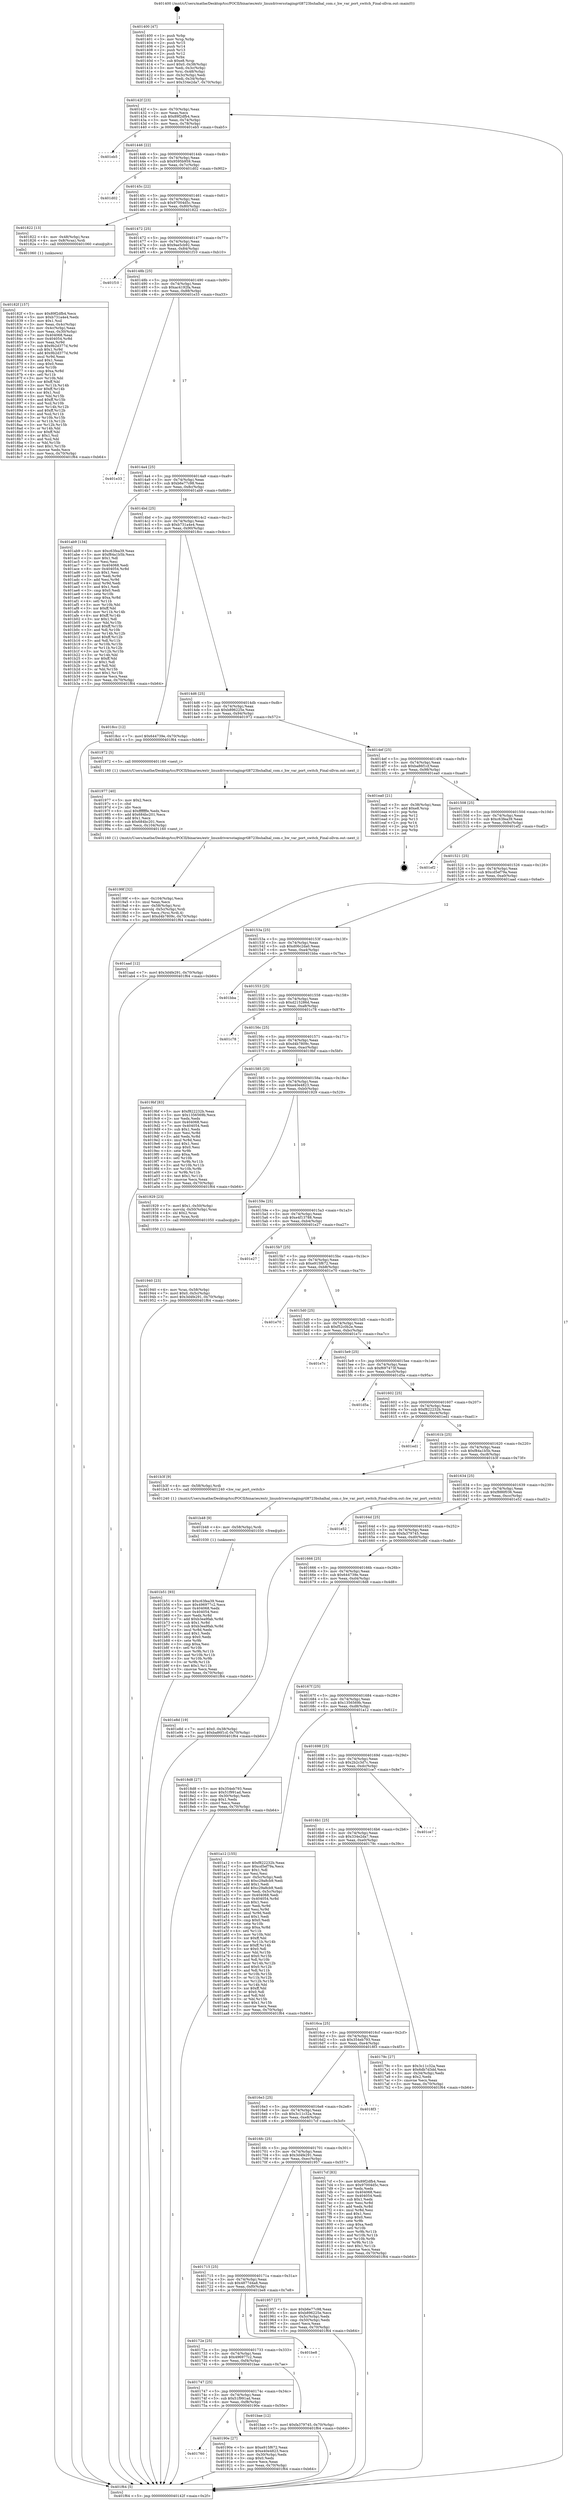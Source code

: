 digraph "0x401400" {
  label = "0x401400 (/mnt/c/Users/mathe/Desktop/tcc/POCII/binaries/extr_linuxdriversstagingrtl8723bshalhal_com.c_hw_var_port_switch_Final-ollvm.out::main(0))"
  labelloc = "t"
  node[shape=record]

  Entry [label="",width=0.3,height=0.3,shape=circle,fillcolor=black,style=filled]
  "0x40142f" [label="{
     0x40142f [23]\l
     | [instrs]\l
     &nbsp;&nbsp;0x40142f \<+3\>: mov -0x70(%rbp),%eax\l
     &nbsp;&nbsp;0x401432 \<+2\>: mov %eax,%ecx\l
     &nbsp;&nbsp;0x401434 \<+6\>: sub $0x89f2dfb4,%ecx\l
     &nbsp;&nbsp;0x40143a \<+3\>: mov %eax,-0x74(%rbp)\l
     &nbsp;&nbsp;0x40143d \<+3\>: mov %ecx,-0x78(%rbp)\l
     &nbsp;&nbsp;0x401440 \<+6\>: je 0000000000401eb5 \<main+0xab5\>\l
  }"]
  "0x401eb5" [label="{
     0x401eb5\l
  }", style=dashed]
  "0x401446" [label="{
     0x401446 [22]\l
     | [instrs]\l
     &nbsp;&nbsp;0x401446 \<+5\>: jmp 000000000040144b \<main+0x4b\>\l
     &nbsp;&nbsp;0x40144b \<+3\>: mov -0x74(%rbp),%eax\l
     &nbsp;&nbsp;0x40144e \<+5\>: sub $0x9595b959,%eax\l
     &nbsp;&nbsp;0x401453 \<+3\>: mov %eax,-0x7c(%rbp)\l
     &nbsp;&nbsp;0x401456 \<+6\>: je 0000000000401d02 \<main+0x902\>\l
  }"]
  Exit [label="",width=0.3,height=0.3,shape=circle,fillcolor=black,style=filled,peripheries=2]
  "0x401d02" [label="{
     0x401d02\l
  }", style=dashed]
  "0x40145c" [label="{
     0x40145c [22]\l
     | [instrs]\l
     &nbsp;&nbsp;0x40145c \<+5\>: jmp 0000000000401461 \<main+0x61\>\l
     &nbsp;&nbsp;0x401461 \<+3\>: mov -0x74(%rbp),%eax\l
     &nbsp;&nbsp;0x401464 \<+5\>: sub $0x97004d5c,%eax\l
     &nbsp;&nbsp;0x401469 \<+3\>: mov %eax,-0x80(%rbp)\l
     &nbsp;&nbsp;0x40146c \<+6\>: je 0000000000401822 \<main+0x422\>\l
  }"]
  "0x401b51" [label="{
     0x401b51 [93]\l
     | [instrs]\l
     &nbsp;&nbsp;0x401b51 \<+5\>: mov $0xc63fea39,%eax\l
     &nbsp;&nbsp;0x401b56 \<+5\>: mov $0x496977c2,%ecx\l
     &nbsp;&nbsp;0x401b5b \<+7\>: mov 0x404068,%edx\l
     &nbsp;&nbsp;0x401b62 \<+7\>: mov 0x404054,%esi\l
     &nbsp;&nbsp;0x401b69 \<+3\>: mov %edx,%r8d\l
     &nbsp;&nbsp;0x401b6c \<+7\>: add $0xb3ea9fab,%r8d\l
     &nbsp;&nbsp;0x401b73 \<+4\>: sub $0x1,%r8d\l
     &nbsp;&nbsp;0x401b77 \<+7\>: sub $0xb3ea9fab,%r8d\l
     &nbsp;&nbsp;0x401b7e \<+4\>: imul %r8d,%edx\l
     &nbsp;&nbsp;0x401b82 \<+3\>: and $0x1,%edx\l
     &nbsp;&nbsp;0x401b85 \<+3\>: cmp $0x0,%edx\l
     &nbsp;&nbsp;0x401b88 \<+4\>: sete %r9b\l
     &nbsp;&nbsp;0x401b8c \<+3\>: cmp $0xa,%esi\l
     &nbsp;&nbsp;0x401b8f \<+4\>: setl %r10b\l
     &nbsp;&nbsp;0x401b93 \<+3\>: mov %r9b,%r11b\l
     &nbsp;&nbsp;0x401b96 \<+3\>: and %r10b,%r11b\l
     &nbsp;&nbsp;0x401b99 \<+3\>: xor %r10b,%r9b\l
     &nbsp;&nbsp;0x401b9c \<+3\>: or %r9b,%r11b\l
     &nbsp;&nbsp;0x401b9f \<+4\>: test $0x1,%r11b\l
     &nbsp;&nbsp;0x401ba3 \<+3\>: cmovne %ecx,%eax\l
     &nbsp;&nbsp;0x401ba6 \<+3\>: mov %eax,-0x70(%rbp)\l
     &nbsp;&nbsp;0x401ba9 \<+5\>: jmp 0000000000401f64 \<main+0xb64\>\l
  }"]
  "0x401822" [label="{
     0x401822 [13]\l
     | [instrs]\l
     &nbsp;&nbsp;0x401822 \<+4\>: mov -0x48(%rbp),%rax\l
     &nbsp;&nbsp;0x401826 \<+4\>: mov 0x8(%rax),%rdi\l
     &nbsp;&nbsp;0x40182a \<+5\>: call 0000000000401060 \<atoi@plt\>\l
     | [calls]\l
     &nbsp;&nbsp;0x401060 \{1\} (unknown)\l
  }"]
  "0x401472" [label="{
     0x401472 [25]\l
     | [instrs]\l
     &nbsp;&nbsp;0x401472 \<+5\>: jmp 0000000000401477 \<main+0x77\>\l
     &nbsp;&nbsp;0x401477 \<+3\>: mov -0x74(%rbp),%eax\l
     &nbsp;&nbsp;0x40147a \<+5\>: sub $0x9ae5cb92,%eax\l
     &nbsp;&nbsp;0x40147f \<+6\>: mov %eax,-0x84(%rbp)\l
     &nbsp;&nbsp;0x401485 \<+6\>: je 0000000000401f10 \<main+0xb10\>\l
  }"]
  "0x401b48" [label="{
     0x401b48 [9]\l
     | [instrs]\l
     &nbsp;&nbsp;0x401b48 \<+4\>: mov -0x58(%rbp),%rdi\l
     &nbsp;&nbsp;0x401b4c \<+5\>: call 0000000000401030 \<free@plt\>\l
     | [calls]\l
     &nbsp;&nbsp;0x401030 \{1\} (unknown)\l
  }"]
  "0x401f10" [label="{
     0x401f10\l
  }", style=dashed]
  "0x40148b" [label="{
     0x40148b [25]\l
     | [instrs]\l
     &nbsp;&nbsp;0x40148b \<+5\>: jmp 0000000000401490 \<main+0x90\>\l
     &nbsp;&nbsp;0x401490 \<+3\>: mov -0x74(%rbp),%eax\l
     &nbsp;&nbsp;0x401493 \<+5\>: sub $0xac4192fa,%eax\l
     &nbsp;&nbsp;0x401498 \<+6\>: mov %eax,-0x88(%rbp)\l
     &nbsp;&nbsp;0x40149e \<+6\>: je 0000000000401e33 \<main+0xa33\>\l
  }"]
  "0x40199f" [label="{
     0x40199f [32]\l
     | [instrs]\l
     &nbsp;&nbsp;0x40199f \<+6\>: mov -0x104(%rbp),%ecx\l
     &nbsp;&nbsp;0x4019a5 \<+3\>: imul %eax,%ecx\l
     &nbsp;&nbsp;0x4019a8 \<+4\>: mov -0x58(%rbp),%rsi\l
     &nbsp;&nbsp;0x4019ac \<+4\>: movslq -0x5c(%rbp),%rdi\l
     &nbsp;&nbsp;0x4019b0 \<+3\>: mov %ecx,(%rsi,%rdi,4)\l
     &nbsp;&nbsp;0x4019b3 \<+7\>: movl $0xd4b7809c,-0x70(%rbp)\l
     &nbsp;&nbsp;0x4019ba \<+5\>: jmp 0000000000401f64 \<main+0xb64\>\l
  }"]
  "0x401e33" [label="{
     0x401e33\l
  }", style=dashed]
  "0x4014a4" [label="{
     0x4014a4 [25]\l
     | [instrs]\l
     &nbsp;&nbsp;0x4014a4 \<+5\>: jmp 00000000004014a9 \<main+0xa9\>\l
     &nbsp;&nbsp;0x4014a9 \<+3\>: mov -0x74(%rbp),%eax\l
     &nbsp;&nbsp;0x4014ac \<+5\>: sub $0xb6e77c98,%eax\l
     &nbsp;&nbsp;0x4014b1 \<+6\>: mov %eax,-0x8c(%rbp)\l
     &nbsp;&nbsp;0x4014b7 \<+6\>: je 0000000000401ab9 \<main+0x6b9\>\l
  }"]
  "0x401977" [label="{
     0x401977 [40]\l
     | [instrs]\l
     &nbsp;&nbsp;0x401977 \<+5\>: mov $0x2,%ecx\l
     &nbsp;&nbsp;0x40197c \<+1\>: cltd\l
     &nbsp;&nbsp;0x40197d \<+2\>: idiv %ecx\l
     &nbsp;&nbsp;0x40197f \<+6\>: imul $0xfffffffe,%edx,%ecx\l
     &nbsp;&nbsp;0x401985 \<+6\>: add $0x684bc201,%ecx\l
     &nbsp;&nbsp;0x40198b \<+3\>: add $0x1,%ecx\l
     &nbsp;&nbsp;0x40198e \<+6\>: sub $0x684bc201,%ecx\l
     &nbsp;&nbsp;0x401994 \<+6\>: mov %ecx,-0x104(%rbp)\l
     &nbsp;&nbsp;0x40199a \<+5\>: call 0000000000401160 \<next_i\>\l
     | [calls]\l
     &nbsp;&nbsp;0x401160 \{1\} (/mnt/c/Users/mathe/Desktop/tcc/POCII/binaries/extr_linuxdriversstagingrtl8723bshalhal_com.c_hw_var_port_switch_Final-ollvm.out::next_i)\l
  }"]
  "0x401ab9" [label="{
     0x401ab9 [134]\l
     | [instrs]\l
     &nbsp;&nbsp;0x401ab9 \<+5\>: mov $0xc63fea39,%eax\l
     &nbsp;&nbsp;0x401abe \<+5\>: mov $0xf84a1b5b,%ecx\l
     &nbsp;&nbsp;0x401ac3 \<+2\>: mov $0x1,%dl\l
     &nbsp;&nbsp;0x401ac5 \<+2\>: xor %esi,%esi\l
     &nbsp;&nbsp;0x401ac7 \<+7\>: mov 0x404068,%edi\l
     &nbsp;&nbsp;0x401ace \<+8\>: mov 0x404054,%r8d\l
     &nbsp;&nbsp;0x401ad6 \<+3\>: sub $0x1,%esi\l
     &nbsp;&nbsp;0x401ad9 \<+3\>: mov %edi,%r9d\l
     &nbsp;&nbsp;0x401adc \<+3\>: add %esi,%r9d\l
     &nbsp;&nbsp;0x401adf \<+4\>: imul %r9d,%edi\l
     &nbsp;&nbsp;0x401ae3 \<+3\>: and $0x1,%edi\l
     &nbsp;&nbsp;0x401ae6 \<+3\>: cmp $0x0,%edi\l
     &nbsp;&nbsp;0x401ae9 \<+4\>: sete %r10b\l
     &nbsp;&nbsp;0x401aed \<+4\>: cmp $0xa,%r8d\l
     &nbsp;&nbsp;0x401af1 \<+4\>: setl %r11b\l
     &nbsp;&nbsp;0x401af5 \<+3\>: mov %r10b,%bl\l
     &nbsp;&nbsp;0x401af8 \<+3\>: xor $0xff,%bl\l
     &nbsp;&nbsp;0x401afb \<+3\>: mov %r11b,%r14b\l
     &nbsp;&nbsp;0x401afe \<+4\>: xor $0xff,%r14b\l
     &nbsp;&nbsp;0x401b02 \<+3\>: xor $0x1,%dl\l
     &nbsp;&nbsp;0x401b05 \<+3\>: mov %bl,%r15b\l
     &nbsp;&nbsp;0x401b08 \<+4\>: and $0xff,%r15b\l
     &nbsp;&nbsp;0x401b0c \<+3\>: and %dl,%r10b\l
     &nbsp;&nbsp;0x401b0f \<+3\>: mov %r14b,%r12b\l
     &nbsp;&nbsp;0x401b12 \<+4\>: and $0xff,%r12b\l
     &nbsp;&nbsp;0x401b16 \<+3\>: and %dl,%r11b\l
     &nbsp;&nbsp;0x401b19 \<+3\>: or %r10b,%r15b\l
     &nbsp;&nbsp;0x401b1c \<+3\>: or %r11b,%r12b\l
     &nbsp;&nbsp;0x401b1f \<+3\>: xor %r12b,%r15b\l
     &nbsp;&nbsp;0x401b22 \<+3\>: or %r14b,%bl\l
     &nbsp;&nbsp;0x401b25 \<+3\>: xor $0xff,%bl\l
     &nbsp;&nbsp;0x401b28 \<+3\>: or $0x1,%dl\l
     &nbsp;&nbsp;0x401b2b \<+2\>: and %dl,%bl\l
     &nbsp;&nbsp;0x401b2d \<+3\>: or %bl,%r15b\l
     &nbsp;&nbsp;0x401b30 \<+4\>: test $0x1,%r15b\l
     &nbsp;&nbsp;0x401b34 \<+3\>: cmovne %ecx,%eax\l
     &nbsp;&nbsp;0x401b37 \<+3\>: mov %eax,-0x70(%rbp)\l
     &nbsp;&nbsp;0x401b3a \<+5\>: jmp 0000000000401f64 \<main+0xb64\>\l
  }"]
  "0x4014bd" [label="{
     0x4014bd [25]\l
     | [instrs]\l
     &nbsp;&nbsp;0x4014bd \<+5\>: jmp 00000000004014c2 \<main+0xc2\>\l
     &nbsp;&nbsp;0x4014c2 \<+3\>: mov -0x74(%rbp),%eax\l
     &nbsp;&nbsp;0x4014c5 \<+5\>: sub $0xb731a4e4,%eax\l
     &nbsp;&nbsp;0x4014ca \<+6\>: mov %eax,-0x90(%rbp)\l
     &nbsp;&nbsp;0x4014d0 \<+6\>: je 00000000004018cc \<main+0x4cc\>\l
  }"]
  "0x401940" [label="{
     0x401940 [23]\l
     | [instrs]\l
     &nbsp;&nbsp;0x401940 \<+4\>: mov %rax,-0x58(%rbp)\l
     &nbsp;&nbsp;0x401944 \<+7\>: movl $0x0,-0x5c(%rbp)\l
     &nbsp;&nbsp;0x40194b \<+7\>: movl $0x3d4fe291,-0x70(%rbp)\l
     &nbsp;&nbsp;0x401952 \<+5\>: jmp 0000000000401f64 \<main+0xb64\>\l
  }"]
  "0x4018cc" [label="{
     0x4018cc [12]\l
     | [instrs]\l
     &nbsp;&nbsp;0x4018cc \<+7\>: movl $0x644739e,-0x70(%rbp)\l
     &nbsp;&nbsp;0x4018d3 \<+5\>: jmp 0000000000401f64 \<main+0xb64\>\l
  }"]
  "0x4014d6" [label="{
     0x4014d6 [25]\l
     | [instrs]\l
     &nbsp;&nbsp;0x4014d6 \<+5\>: jmp 00000000004014db \<main+0xdb\>\l
     &nbsp;&nbsp;0x4014db \<+3\>: mov -0x74(%rbp),%eax\l
     &nbsp;&nbsp;0x4014de \<+5\>: sub $0xb896225e,%eax\l
     &nbsp;&nbsp;0x4014e3 \<+6\>: mov %eax,-0x94(%rbp)\l
     &nbsp;&nbsp;0x4014e9 \<+6\>: je 0000000000401972 \<main+0x572\>\l
  }"]
  "0x401760" [label="{
     0x401760\l
  }", style=dashed]
  "0x401972" [label="{
     0x401972 [5]\l
     | [instrs]\l
     &nbsp;&nbsp;0x401972 \<+5\>: call 0000000000401160 \<next_i\>\l
     | [calls]\l
     &nbsp;&nbsp;0x401160 \{1\} (/mnt/c/Users/mathe/Desktop/tcc/POCII/binaries/extr_linuxdriversstagingrtl8723bshalhal_com.c_hw_var_port_switch_Final-ollvm.out::next_i)\l
  }"]
  "0x4014ef" [label="{
     0x4014ef [25]\l
     | [instrs]\l
     &nbsp;&nbsp;0x4014ef \<+5\>: jmp 00000000004014f4 \<main+0xf4\>\l
     &nbsp;&nbsp;0x4014f4 \<+3\>: mov -0x74(%rbp),%eax\l
     &nbsp;&nbsp;0x4014f7 \<+5\>: sub $0xba86f1cf,%eax\l
     &nbsp;&nbsp;0x4014fc \<+6\>: mov %eax,-0x98(%rbp)\l
     &nbsp;&nbsp;0x401502 \<+6\>: je 0000000000401ea0 \<main+0xaa0\>\l
  }"]
  "0x40190e" [label="{
     0x40190e [27]\l
     | [instrs]\l
     &nbsp;&nbsp;0x40190e \<+5\>: mov $0xe915f672,%eax\l
     &nbsp;&nbsp;0x401913 \<+5\>: mov $0xe40e4823,%ecx\l
     &nbsp;&nbsp;0x401918 \<+3\>: mov -0x30(%rbp),%edx\l
     &nbsp;&nbsp;0x40191b \<+3\>: cmp $0x0,%edx\l
     &nbsp;&nbsp;0x40191e \<+3\>: cmove %ecx,%eax\l
     &nbsp;&nbsp;0x401921 \<+3\>: mov %eax,-0x70(%rbp)\l
     &nbsp;&nbsp;0x401924 \<+5\>: jmp 0000000000401f64 \<main+0xb64\>\l
  }"]
  "0x401ea0" [label="{
     0x401ea0 [21]\l
     | [instrs]\l
     &nbsp;&nbsp;0x401ea0 \<+3\>: mov -0x38(%rbp),%eax\l
     &nbsp;&nbsp;0x401ea3 \<+7\>: add $0xe8,%rsp\l
     &nbsp;&nbsp;0x401eaa \<+1\>: pop %rbx\l
     &nbsp;&nbsp;0x401eab \<+2\>: pop %r12\l
     &nbsp;&nbsp;0x401ead \<+2\>: pop %r13\l
     &nbsp;&nbsp;0x401eaf \<+2\>: pop %r14\l
     &nbsp;&nbsp;0x401eb1 \<+2\>: pop %r15\l
     &nbsp;&nbsp;0x401eb3 \<+1\>: pop %rbp\l
     &nbsp;&nbsp;0x401eb4 \<+1\>: ret\l
  }"]
  "0x401508" [label="{
     0x401508 [25]\l
     | [instrs]\l
     &nbsp;&nbsp;0x401508 \<+5\>: jmp 000000000040150d \<main+0x10d\>\l
     &nbsp;&nbsp;0x40150d \<+3\>: mov -0x74(%rbp),%eax\l
     &nbsp;&nbsp;0x401510 \<+5\>: sub $0xc63fea39,%eax\l
     &nbsp;&nbsp;0x401515 \<+6\>: mov %eax,-0x9c(%rbp)\l
     &nbsp;&nbsp;0x40151b \<+6\>: je 0000000000401ef2 \<main+0xaf2\>\l
  }"]
  "0x401747" [label="{
     0x401747 [25]\l
     | [instrs]\l
     &nbsp;&nbsp;0x401747 \<+5\>: jmp 000000000040174c \<main+0x34c\>\l
     &nbsp;&nbsp;0x40174c \<+3\>: mov -0x74(%rbp),%eax\l
     &nbsp;&nbsp;0x40174f \<+5\>: sub $0x51f991ad,%eax\l
     &nbsp;&nbsp;0x401754 \<+6\>: mov %eax,-0xf8(%rbp)\l
     &nbsp;&nbsp;0x40175a \<+6\>: je 000000000040190e \<main+0x50e\>\l
  }"]
  "0x401ef2" [label="{
     0x401ef2\l
  }", style=dashed]
  "0x401521" [label="{
     0x401521 [25]\l
     | [instrs]\l
     &nbsp;&nbsp;0x401521 \<+5\>: jmp 0000000000401526 \<main+0x126\>\l
     &nbsp;&nbsp;0x401526 \<+3\>: mov -0x74(%rbp),%eax\l
     &nbsp;&nbsp;0x401529 \<+5\>: sub $0xcd5ef79a,%eax\l
     &nbsp;&nbsp;0x40152e \<+6\>: mov %eax,-0xa0(%rbp)\l
     &nbsp;&nbsp;0x401534 \<+6\>: je 0000000000401aad \<main+0x6ad\>\l
  }"]
  "0x401bae" [label="{
     0x401bae [12]\l
     | [instrs]\l
     &nbsp;&nbsp;0x401bae \<+7\>: movl $0xfa379745,-0x70(%rbp)\l
     &nbsp;&nbsp;0x401bb5 \<+5\>: jmp 0000000000401f64 \<main+0xb64\>\l
  }"]
  "0x401aad" [label="{
     0x401aad [12]\l
     | [instrs]\l
     &nbsp;&nbsp;0x401aad \<+7\>: movl $0x3d4fe291,-0x70(%rbp)\l
     &nbsp;&nbsp;0x401ab4 \<+5\>: jmp 0000000000401f64 \<main+0xb64\>\l
  }"]
  "0x40153a" [label="{
     0x40153a [25]\l
     | [instrs]\l
     &nbsp;&nbsp;0x40153a \<+5\>: jmp 000000000040153f \<main+0x13f\>\l
     &nbsp;&nbsp;0x40153f \<+3\>: mov -0x74(%rbp),%eax\l
     &nbsp;&nbsp;0x401542 \<+5\>: sub $0xd06c2da0,%eax\l
     &nbsp;&nbsp;0x401547 \<+6\>: mov %eax,-0xa4(%rbp)\l
     &nbsp;&nbsp;0x40154d \<+6\>: je 0000000000401bba \<main+0x7ba\>\l
  }"]
  "0x40172e" [label="{
     0x40172e [25]\l
     | [instrs]\l
     &nbsp;&nbsp;0x40172e \<+5\>: jmp 0000000000401733 \<main+0x333\>\l
     &nbsp;&nbsp;0x401733 \<+3\>: mov -0x74(%rbp),%eax\l
     &nbsp;&nbsp;0x401736 \<+5\>: sub $0x496977c2,%eax\l
     &nbsp;&nbsp;0x40173b \<+6\>: mov %eax,-0xf4(%rbp)\l
     &nbsp;&nbsp;0x401741 \<+6\>: je 0000000000401bae \<main+0x7ae\>\l
  }"]
  "0x401bba" [label="{
     0x401bba\l
  }", style=dashed]
  "0x401553" [label="{
     0x401553 [25]\l
     | [instrs]\l
     &nbsp;&nbsp;0x401553 \<+5\>: jmp 0000000000401558 \<main+0x158\>\l
     &nbsp;&nbsp;0x401558 \<+3\>: mov -0x74(%rbp),%eax\l
     &nbsp;&nbsp;0x40155b \<+5\>: sub $0xd215286d,%eax\l
     &nbsp;&nbsp;0x401560 \<+6\>: mov %eax,-0xa8(%rbp)\l
     &nbsp;&nbsp;0x401566 \<+6\>: je 0000000000401c78 \<main+0x878\>\l
  }"]
  "0x401be8" [label="{
     0x401be8\l
  }", style=dashed]
  "0x401c78" [label="{
     0x401c78\l
  }", style=dashed]
  "0x40156c" [label="{
     0x40156c [25]\l
     | [instrs]\l
     &nbsp;&nbsp;0x40156c \<+5\>: jmp 0000000000401571 \<main+0x171\>\l
     &nbsp;&nbsp;0x401571 \<+3\>: mov -0x74(%rbp),%eax\l
     &nbsp;&nbsp;0x401574 \<+5\>: sub $0xd4b7809c,%eax\l
     &nbsp;&nbsp;0x401579 \<+6\>: mov %eax,-0xac(%rbp)\l
     &nbsp;&nbsp;0x40157f \<+6\>: je 00000000004019bf \<main+0x5bf\>\l
  }"]
  "0x401715" [label="{
     0x401715 [25]\l
     | [instrs]\l
     &nbsp;&nbsp;0x401715 \<+5\>: jmp 000000000040171a \<main+0x31a\>\l
     &nbsp;&nbsp;0x40171a \<+3\>: mov -0x74(%rbp),%eax\l
     &nbsp;&nbsp;0x40171d \<+5\>: sub $0x4877d4a8,%eax\l
     &nbsp;&nbsp;0x401722 \<+6\>: mov %eax,-0xf0(%rbp)\l
     &nbsp;&nbsp;0x401728 \<+6\>: je 0000000000401be8 \<main+0x7e8\>\l
  }"]
  "0x4019bf" [label="{
     0x4019bf [83]\l
     | [instrs]\l
     &nbsp;&nbsp;0x4019bf \<+5\>: mov $0xf822232b,%eax\l
     &nbsp;&nbsp;0x4019c4 \<+5\>: mov $0x1356569b,%ecx\l
     &nbsp;&nbsp;0x4019c9 \<+2\>: xor %edx,%edx\l
     &nbsp;&nbsp;0x4019cb \<+7\>: mov 0x404068,%esi\l
     &nbsp;&nbsp;0x4019d2 \<+7\>: mov 0x404054,%edi\l
     &nbsp;&nbsp;0x4019d9 \<+3\>: sub $0x1,%edx\l
     &nbsp;&nbsp;0x4019dc \<+3\>: mov %esi,%r8d\l
     &nbsp;&nbsp;0x4019df \<+3\>: add %edx,%r8d\l
     &nbsp;&nbsp;0x4019e2 \<+4\>: imul %r8d,%esi\l
     &nbsp;&nbsp;0x4019e6 \<+3\>: and $0x1,%esi\l
     &nbsp;&nbsp;0x4019e9 \<+3\>: cmp $0x0,%esi\l
     &nbsp;&nbsp;0x4019ec \<+4\>: sete %r9b\l
     &nbsp;&nbsp;0x4019f0 \<+3\>: cmp $0xa,%edi\l
     &nbsp;&nbsp;0x4019f3 \<+4\>: setl %r10b\l
     &nbsp;&nbsp;0x4019f7 \<+3\>: mov %r9b,%r11b\l
     &nbsp;&nbsp;0x4019fa \<+3\>: and %r10b,%r11b\l
     &nbsp;&nbsp;0x4019fd \<+3\>: xor %r10b,%r9b\l
     &nbsp;&nbsp;0x401a00 \<+3\>: or %r9b,%r11b\l
     &nbsp;&nbsp;0x401a03 \<+4\>: test $0x1,%r11b\l
     &nbsp;&nbsp;0x401a07 \<+3\>: cmovne %ecx,%eax\l
     &nbsp;&nbsp;0x401a0a \<+3\>: mov %eax,-0x70(%rbp)\l
     &nbsp;&nbsp;0x401a0d \<+5\>: jmp 0000000000401f64 \<main+0xb64\>\l
  }"]
  "0x401585" [label="{
     0x401585 [25]\l
     | [instrs]\l
     &nbsp;&nbsp;0x401585 \<+5\>: jmp 000000000040158a \<main+0x18a\>\l
     &nbsp;&nbsp;0x40158a \<+3\>: mov -0x74(%rbp),%eax\l
     &nbsp;&nbsp;0x40158d \<+5\>: sub $0xe40e4823,%eax\l
     &nbsp;&nbsp;0x401592 \<+6\>: mov %eax,-0xb0(%rbp)\l
     &nbsp;&nbsp;0x401598 \<+6\>: je 0000000000401929 \<main+0x529\>\l
  }"]
  "0x401957" [label="{
     0x401957 [27]\l
     | [instrs]\l
     &nbsp;&nbsp;0x401957 \<+5\>: mov $0xb6e77c98,%eax\l
     &nbsp;&nbsp;0x40195c \<+5\>: mov $0xb896225e,%ecx\l
     &nbsp;&nbsp;0x401961 \<+3\>: mov -0x5c(%rbp),%edx\l
     &nbsp;&nbsp;0x401964 \<+3\>: cmp -0x50(%rbp),%edx\l
     &nbsp;&nbsp;0x401967 \<+3\>: cmovl %ecx,%eax\l
     &nbsp;&nbsp;0x40196a \<+3\>: mov %eax,-0x70(%rbp)\l
     &nbsp;&nbsp;0x40196d \<+5\>: jmp 0000000000401f64 \<main+0xb64\>\l
  }"]
  "0x401929" [label="{
     0x401929 [23]\l
     | [instrs]\l
     &nbsp;&nbsp;0x401929 \<+7\>: movl $0x1,-0x50(%rbp)\l
     &nbsp;&nbsp;0x401930 \<+4\>: movslq -0x50(%rbp),%rax\l
     &nbsp;&nbsp;0x401934 \<+4\>: shl $0x2,%rax\l
     &nbsp;&nbsp;0x401938 \<+3\>: mov %rax,%rdi\l
     &nbsp;&nbsp;0x40193b \<+5\>: call 0000000000401050 \<malloc@plt\>\l
     | [calls]\l
     &nbsp;&nbsp;0x401050 \{1\} (unknown)\l
  }"]
  "0x40159e" [label="{
     0x40159e [25]\l
     | [instrs]\l
     &nbsp;&nbsp;0x40159e \<+5\>: jmp 00000000004015a3 \<main+0x1a3\>\l
     &nbsp;&nbsp;0x4015a3 \<+3\>: mov -0x74(%rbp),%eax\l
     &nbsp;&nbsp;0x4015a6 \<+5\>: sub $0xe4f13788,%eax\l
     &nbsp;&nbsp;0x4015ab \<+6\>: mov %eax,-0xb4(%rbp)\l
     &nbsp;&nbsp;0x4015b1 \<+6\>: je 0000000000401e27 \<main+0xa27\>\l
  }"]
  "0x40182f" [label="{
     0x40182f [157]\l
     | [instrs]\l
     &nbsp;&nbsp;0x40182f \<+5\>: mov $0x89f2dfb4,%ecx\l
     &nbsp;&nbsp;0x401834 \<+5\>: mov $0xb731a4e4,%edx\l
     &nbsp;&nbsp;0x401839 \<+3\>: mov $0x1,%sil\l
     &nbsp;&nbsp;0x40183c \<+3\>: mov %eax,-0x4c(%rbp)\l
     &nbsp;&nbsp;0x40183f \<+3\>: mov -0x4c(%rbp),%eax\l
     &nbsp;&nbsp;0x401842 \<+3\>: mov %eax,-0x30(%rbp)\l
     &nbsp;&nbsp;0x401845 \<+7\>: mov 0x404068,%eax\l
     &nbsp;&nbsp;0x40184c \<+8\>: mov 0x404054,%r8d\l
     &nbsp;&nbsp;0x401854 \<+3\>: mov %eax,%r9d\l
     &nbsp;&nbsp;0x401857 \<+7\>: sub $0x9b2d377d,%r9d\l
     &nbsp;&nbsp;0x40185e \<+4\>: sub $0x1,%r9d\l
     &nbsp;&nbsp;0x401862 \<+7\>: add $0x9b2d377d,%r9d\l
     &nbsp;&nbsp;0x401869 \<+4\>: imul %r9d,%eax\l
     &nbsp;&nbsp;0x40186d \<+3\>: and $0x1,%eax\l
     &nbsp;&nbsp;0x401870 \<+3\>: cmp $0x0,%eax\l
     &nbsp;&nbsp;0x401873 \<+4\>: sete %r10b\l
     &nbsp;&nbsp;0x401877 \<+4\>: cmp $0xa,%r8d\l
     &nbsp;&nbsp;0x40187b \<+4\>: setl %r11b\l
     &nbsp;&nbsp;0x40187f \<+3\>: mov %r10b,%bl\l
     &nbsp;&nbsp;0x401882 \<+3\>: xor $0xff,%bl\l
     &nbsp;&nbsp;0x401885 \<+3\>: mov %r11b,%r14b\l
     &nbsp;&nbsp;0x401888 \<+4\>: xor $0xff,%r14b\l
     &nbsp;&nbsp;0x40188c \<+4\>: xor $0x1,%sil\l
     &nbsp;&nbsp;0x401890 \<+3\>: mov %bl,%r15b\l
     &nbsp;&nbsp;0x401893 \<+4\>: and $0xff,%r15b\l
     &nbsp;&nbsp;0x401897 \<+3\>: and %sil,%r10b\l
     &nbsp;&nbsp;0x40189a \<+3\>: mov %r14b,%r12b\l
     &nbsp;&nbsp;0x40189d \<+4\>: and $0xff,%r12b\l
     &nbsp;&nbsp;0x4018a1 \<+3\>: and %sil,%r11b\l
     &nbsp;&nbsp;0x4018a4 \<+3\>: or %r10b,%r15b\l
     &nbsp;&nbsp;0x4018a7 \<+3\>: or %r11b,%r12b\l
     &nbsp;&nbsp;0x4018aa \<+3\>: xor %r12b,%r15b\l
     &nbsp;&nbsp;0x4018ad \<+3\>: or %r14b,%bl\l
     &nbsp;&nbsp;0x4018b0 \<+3\>: xor $0xff,%bl\l
     &nbsp;&nbsp;0x4018b3 \<+4\>: or $0x1,%sil\l
     &nbsp;&nbsp;0x4018b7 \<+3\>: and %sil,%bl\l
     &nbsp;&nbsp;0x4018ba \<+3\>: or %bl,%r15b\l
     &nbsp;&nbsp;0x4018bd \<+4\>: test $0x1,%r15b\l
     &nbsp;&nbsp;0x4018c1 \<+3\>: cmovne %edx,%ecx\l
     &nbsp;&nbsp;0x4018c4 \<+3\>: mov %ecx,-0x70(%rbp)\l
     &nbsp;&nbsp;0x4018c7 \<+5\>: jmp 0000000000401f64 \<main+0xb64\>\l
  }"]
  "0x401e27" [label="{
     0x401e27\l
  }", style=dashed]
  "0x4015b7" [label="{
     0x4015b7 [25]\l
     | [instrs]\l
     &nbsp;&nbsp;0x4015b7 \<+5\>: jmp 00000000004015bc \<main+0x1bc\>\l
     &nbsp;&nbsp;0x4015bc \<+3\>: mov -0x74(%rbp),%eax\l
     &nbsp;&nbsp;0x4015bf \<+5\>: sub $0xe915f672,%eax\l
     &nbsp;&nbsp;0x4015c4 \<+6\>: mov %eax,-0xb8(%rbp)\l
     &nbsp;&nbsp;0x4015ca \<+6\>: je 0000000000401e70 \<main+0xa70\>\l
  }"]
  "0x4016fc" [label="{
     0x4016fc [25]\l
     | [instrs]\l
     &nbsp;&nbsp;0x4016fc \<+5\>: jmp 0000000000401701 \<main+0x301\>\l
     &nbsp;&nbsp;0x401701 \<+3\>: mov -0x74(%rbp),%eax\l
     &nbsp;&nbsp;0x401704 \<+5\>: sub $0x3d4fe291,%eax\l
     &nbsp;&nbsp;0x401709 \<+6\>: mov %eax,-0xec(%rbp)\l
     &nbsp;&nbsp;0x40170f \<+6\>: je 0000000000401957 \<main+0x557\>\l
  }"]
  "0x401e70" [label="{
     0x401e70\l
  }", style=dashed]
  "0x4015d0" [label="{
     0x4015d0 [25]\l
     | [instrs]\l
     &nbsp;&nbsp;0x4015d0 \<+5\>: jmp 00000000004015d5 \<main+0x1d5\>\l
     &nbsp;&nbsp;0x4015d5 \<+3\>: mov -0x74(%rbp),%eax\l
     &nbsp;&nbsp;0x4015d8 \<+5\>: sub $0xf52c0b2e,%eax\l
     &nbsp;&nbsp;0x4015dd \<+6\>: mov %eax,-0xbc(%rbp)\l
     &nbsp;&nbsp;0x4015e3 \<+6\>: je 0000000000401e7c \<main+0xa7c\>\l
  }"]
  "0x4017cf" [label="{
     0x4017cf [83]\l
     | [instrs]\l
     &nbsp;&nbsp;0x4017cf \<+5\>: mov $0x89f2dfb4,%eax\l
     &nbsp;&nbsp;0x4017d4 \<+5\>: mov $0x97004d5c,%ecx\l
     &nbsp;&nbsp;0x4017d9 \<+2\>: xor %edx,%edx\l
     &nbsp;&nbsp;0x4017db \<+7\>: mov 0x404068,%esi\l
     &nbsp;&nbsp;0x4017e2 \<+7\>: mov 0x404054,%edi\l
     &nbsp;&nbsp;0x4017e9 \<+3\>: sub $0x1,%edx\l
     &nbsp;&nbsp;0x4017ec \<+3\>: mov %esi,%r8d\l
     &nbsp;&nbsp;0x4017ef \<+3\>: add %edx,%r8d\l
     &nbsp;&nbsp;0x4017f2 \<+4\>: imul %r8d,%esi\l
     &nbsp;&nbsp;0x4017f6 \<+3\>: and $0x1,%esi\l
     &nbsp;&nbsp;0x4017f9 \<+3\>: cmp $0x0,%esi\l
     &nbsp;&nbsp;0x4017fc \<+4\>: sete %r9b\l
     &nbsp;&nbsp;0x401800 \<+3\>: cmp $0xa,%edi\l
     &nbsp;&nbsp;0x401803 \<+4\>: setl %r10b\l
     &nbsp;&nbsp;0x401807 \<+3\>: mov %r9b,%r11b\l
     &nbsp;&nbsp;0x40180a \<+3\>: and %r10b,%r11b\l
     &nbsp;&nbsp;0x40180d \<+3\>: xor %r10b,%r9b\l
     &nbsp;&nbsp;0x401810 \<+3\>: or %r9b,%r11b\l
     &nbsp;&nbsp;0x401813 \<+4\>: test $0x1,%r11b\l
     &nbsp;&nbsp;0x401817 \<+3\>: cmovne %ecx,%eax\l
     &nbsp;&nbsp;0x40181a \<+3\>: mov %eax,-0x70(%rbp)\l
     &nbsp;&nbsp;0x40181d \<+5\>: jmp 0000000000401f64 \<main+0xb64\>\l
  }"]
  "0x401e7c" [label="{
     0x401e7c\l
  }", style=dashed]
  "0x4015e9" [label="{
     0x4015e9 [25]\l
     | [instrs]\l
     &nbsp;&nbsp;0x4015e9 \<+5\>: jmp 00000000004015ee \<main+0x1ee\>\l
     &nbsp;&nbsp;0x4015ee \<+3\>: mov -0x74(%rbp),%eax\l
     &nbsp;&nbsp;0x4015f1 \<+5\>: sub $0xf697473f,%eax\l
     &nbsp;&nbsp;0x4015f6 \<+6\>: mov %eax,-0xc0(%rbp)\l
     &nbsp;&nbsp;0x4015fc \<+6\>: je 0000000000401d5a \<main+0x95a\>\l
  }"]
  "0x4016e3" [label="{
     0x4016e3 [25]\l
     | [instrs]\l
     &nbsp;&nbsp;0x4016e3 \<+5\>: jmp 00000000004016e8 \<main+0x2e8\>\l
     &nbsp;&nbsp;0x4016e8 \<+3\>: mov -0x74(%rbp),%eax\l
     &nbsp;&nbsp;0x4016eb \<+5\>: sub $0x3c11c32a,%eax\l
     &nbsp;&nbsp;0x4016f0 \<+6\>: mov %eax,-0xe8(%rbp)\l
     &nbsp;&nbsp;0x4016f6 \<+6\>: je 00000000004017cf \<main+0x3cf\>\l
  }"]
  "0x401d5a" [label="{
     0x401d5a\l
  }", style=dashed]
  "0x401602" [label="{
     0x401602 [25]\l
     | [instrs]\l
     &nbsp;&nbsp;0x401602 \<+5\>: jmp 0000000000401607 \<main+0x207\>\l
     &nbsp;&nbsp;0x401607 \<+3\>: mov -0x74(%rbp),%eax\l
     &nbsp;&nbsp;0x40160a \<+5\>: sub $0xf822232b,%eax\l
     &nbsp;&nbsp;0x40160f \<+6\>: mov %eax,-0xc4(%rbp)\l
     &nbsp;&nbsp;0x401615 \<+6\>: je 0000000000401ed1 \<main+0xad1\>\l
  }"]
  "0x4018f3" [label="{
     0x4018f3\l
  }", style=dashed]
  "0x401ed1" [label="{
     0x401ed1\l
  }", style=dashed]
  "0x40161b" [label="{
     0x40161b [25]\l
     | [instrs]\l
     &nbsp;&nbsp;0x40161b \<+5\>: jmp 0000000000401620 \<main+0x220\>\l
     &nbsp;&nbsp;0x401620 \<+3\>: mov -0x74(%rbp),%eax\l
     &nbsp;&nbsp;0x401623 \<+5\>: sub $0xf84a1b5b,%eax\l
     &nbsp;&nbsp;0x401628 \<+6\>: mov %eax,-0xc8(%rbp)\l
     &nbsp;&nbsp;0x40162e \<+6\>: je 0000000000401b3f \<main+0x73f\>\l
  }"]
  "0x401400" [label="{
     0x401400 [47]\l
     | [instrs]\l
     &nbsp;&nbsp;0x401400 \<+1\>: push %rbp\l
     &nbsp;&nbsp;0x401401 \<+3\>: mov %rsp,%rbp\l
     &nbsp;&nbsp;0x401404 \<+2\>: push %r15\l
     &nbsp;&nbsp;0x401406 \<+2\>: push %r14\l
     &nbsp;&nbsp;0x401408 \<+2\>: push %r13\l
     &nbsp;&nbsp;0x40140a \<+2\>: push %r12\l
     &nbsp;&nbsp;0x40140c \<+1\>: push %rbx\l
     &nbsp;&nbsp;0x40140d \<+7\>: sub $0xe8,%rsp\l
     &nbsp;&nbsp;0x401414 \<+7\>: movl $0x0,-0x38(%rbp)\l
     &nbsp;&nbsp;0x40141b \<+3\>: mov %edi,-0x3c(%rbp)\l
     &nbsp;&nbsp;0x40141e \<+4\>: mov %rsi,-0x48(%rbp)\l
     &nbsp;&nbsp;0x401422 \<+3\>: mov -0x3c(%rbp),%edi\l
     &nbsp;&nbsp;0x401425 \<+3\>: mov %edi,-0x34(%rbp)\l
     &nbsp;&nbsp;0x401428 \<+7\>: movl $0x334e2da7,-0x70(%rbp)\l
  }"]
  "0x401b3f" [label="{
     0x401b3f [9]\l
     | [instrs]\l
     &nbsp;&nbsp;0x401b3f \<+4\>: mov -0x58(%rbp),%rdi\l
     &nbsp;&nbsp;0x401b43 \<+5\>: call 0000000000401240 \<hw_var_port_switch\>\l
     | [calls]\l
     &nbsp;&nbsp;0x401240 \{1\} (/mnt/c/Users/mathe/Desktop/tcc/POCII/binaries/extr_linuxdriversstagingrtl8723bshalhal_com.c_hw_var_port_switch_Final-ollvm.out::hw_var_port_switch)\l
  }"]
  "0x401634" [label="{
     0x401634 [25]\l
     | [instrs]\l
     &nbsp;&nbsp;0x401634 \<+5\>: jmp 0000000000401639 \<main+0x239\>\l
     &nbsp;&nbsp;0x401639 \<+3\>: mov -0x74(%rbp),%eax\l
     &nbsp;&nbsp;0x40163c \<+5\>: sub $0xf886f036,%eax\l
     &nbsp;&nbsp;0x401641 \<+6\>: mov %eax,-0xcc(%rbp)\l
     &nbsp;&nbsp;0x401647 \<+6\>: je 0000000000401e52 \<main+0xa52\>\l
  }"]
  "0x401f64" [label="{
     0x401f64 [5]\l
     | [instrs]\l
     &nbsp;&nbsp;0x401f64 \<+5\>: jmp 000000000040142f \<main+0x2f\>\l
  }"]
  "0x401e52" [label="{
     0x401e52\l
  }", style=dashed]
  "0x40164d" [label="{
     0x40164d [25]\l
     | [instrs]\l
     &nbsp;&nbsp;0x40164d \<+5\>: jmp 0000000000401652 \<main+0x252\>\l
     &nbsp;&nbsp;0x401652 \<+3\>: mov -0x74(%rbp),%eax\l
     &nbsp;&nbsp;0x401655 \<+5\>: sub $0xfa379745,%eax\l
     &nbsp;&nbsp;0x40165a \<+6\>: mov %eax,-0xd0(%rbp)\l
     &nbsp;&nbsp;0x401660 \<+6\>: je 0000000000401e8d \<main+0xa8d\>\l
  }"]
  "0x4016ca" [label="{
     0x4016ca [25]\l
     | [instrs]\l
     &nbsp;&nbsp;0x4016ca \<+5\>: jmp 00000000004016cf \<main+0x2cf\>\l
     &nbsp;&nbsp;0x4016cf \<+3\>: mov -0x74(%rbp),%eax\l
     &nbsp;&nbsp;0x4016d2 \<+5\>: sub $0x354eb793,%eax\l
     &nbsp;&nbsp;0x4016d7 \<+6\>: mov %eax,-0xe4(%rbp)\l
     &nbsp;&nbsp;0x4016dd \<+6\>: je 00000000004018f3 \<main+0x4f3\>\l
  }"]
  "0x401e8d" [label="{
     0x401e8d [19]\l
     | [instrs]\l
     &nbsp;&nbsp;0x401e8d \<+7\>: movl $0x0,-0x38(%rbp)\l
     &nbsp;&nbsp;0x401e94 \<+7\>: movl $0xba86f1cf,-0x70(%rbp)\l
     &nbsp;&nbsp;0x401e9b \<+5\>: jmp 0000000000401f64 \<main+0xb64\>\l
  }"]
  "0x401666" [label="{
     0x401666 [25]\l
     | [instrs]\l
     &nbsp;&nbsp;0x401666 \<+5\>: jmp 000000000040166b \<main+0x26b\>\l
     &nbsp;&nbsp;0x40166b \<+3\>: mov -0x74(%rbp),%eax\l
     &nbsp;&nbsp;0x40166e \<+5\>: sub $0x644739e,%eax\l
     &nbsp;&nbsp;0x401673 \<+6\>: mov %eax,-0xd4(%rbp)\l
     &nbsp;&nbsp;0x401679 \<+6\>: je 00000000004018d8 \<main+0x4d8\>\l
  }"]
  "0x40179c" [label="{
     0x40179c [27]\l
     | [instrs]\l
     &nbsp;&nbsp;0x40179c \<+5\>: mov $0x3c11c32a,%eax\l
     &nbsp;&nbsp;0x4017a1 \<+5\>: mov $0x6db7d3dd,%ecx\l
     &nbsp;&nbsp;0x4017a6 \<+3\>: mov -0x34(%rbp),%edx\l
     &nbsp;&nbsp;0x4017a9 \<+3\>: cmp $0x2,%edx\l
     &nbsp;&nbsp;0x4017ac \<+3\>: cmovne %ecx,%eax\l
     &nbsp;&nbsp;0x4017af \<+3\>: mov %eax,-0x70(%rbp)\l
     &nbsp;&nbsp;0x4017b2 \<+5\>: jmp 0000000000401f64 \<main+0xb64\>\l
  }"]
  "0x4018d8" [label="{
     0x4018d8 [27]\l
     | [instrs]\l
     &nbsp;&nbsp;0x4018d8 \<+5\>: mov $0x354eb793,%eax\l
     &nbsp;&nbsp;0x4018dd \<+5\>: mov $0x51f991ad,%ecx\l
     &nbsp;&nbsp;0x4018e2 \<+3\>: mov -0x30(%rbp),%edx\l
     &nbsp;&nbsp;0x4018e5 \<+3\>: cmp $0x1,%edx\l
     &nbsp;&nbsp;0x4018e8 \<+3\>: cmovl %ecx,%eax\l
     &nbsp;&nbsp;0x4018eb \<+3\>: mov %eax,-0x70(%rbp)\l
     &nbsp;&nbsp;0x4018ee \<+5\>: jmp 0000000000401f64 \<main+0xb64\>\l
  }"]
  "0x40167f" [label="{
     0x40167f [25]\l
     | [instrs]\l
     &nbsp;&nbsp;0x40167f \<+5\>: jmp 0000000000401684 \<main+0x284\>\l
     &nbsp;&nbsp;0x401684 \<+3\>: mov -0x74(%rbp),%eax\l
     &nbsp;&nbsp;0x401687 \<+5\>: sub $0x1356569b,%eax\l
     &nbsp;&nbsp;0x40168c \<+6\>: mov %eax,-0xd8(%rbp)\l
     &nbsp;&nbsp;0x401692 \<+6\>: je 0000000000401a12 \<main+0x612\>\l
  }"]
  "0x4016b1" [label="{
     0x4016b1 [25]\l
     | [instrs]\l
     &nbsp;&nbsp;0x4016b1 \<+5\>: jmp 00000000004016b6 \<main+0x2b6\>\l
     &nbsp;&nbsp;0x4016b6 \<+3\>: mov -0x74(%rbp),%eax\l
     &nbsp;&nbsp;0x4016b9 \<+5\>: sub $0x334e2da7,%eax\l
     &nbsp;&nbsp;0x4016be \<+6\>: mov %eax,-0xe0(%rbp)\l
     &nbsp;&nbsp;0x4016c4 \<+6\>: je 000000000040179c \<main+0x39c\>\l
  }"]
  "0x401a12" [label="{
     0x401a12 [155]\l
     | [instrs]\l
     &nbsp;&nbsp;0x401a12 \<+5\>: mov $0xf822232b,%eax\l
     &nbsp;&nbsp;0x401a17 \<+5\>: mov $0xcd5ef79a,%ecx\l
     &nbsp;&nbsp;0x401a1c \<+2\>: mov $0x1,%dl\l
     &nbsp;&nbsp;0x401a1e \<+2\>: xor %esi,%esi\l
     &nbsp;&nbsp;0x401a20 \<+3\>: mov -0x5c(%rbp),%edi\l
     &nbsp;&nbsp;0x401a23 \<+6\>: sub $0xc29a8cb9,%edi\l
     &nbsp;&nbsp;0x401a29 \<+3\>: add $0x1,%edi\l
     &nbsp;&nbsp;0x401a2c \<+6\>: add $0xc29a8cb9,%edi\l
     &nbsp;&nbsp;0x401a32 \<+3\>: mov %edi,-0x5c(%rbp)\l
     &nbsp;&nbsp;0x401a35 \<+7\>: mov 0x404068,%edi\l
     &nbsp;&nbsp;0x401a3c \<+8\>: mov 0x404054,%r8d\l
     &nbsp;&nbsp;0x401a44 \<+3\>: sub $0x1,%esi\l
     &nbsp;&nbsp;0x401a47 \<+3\>: mov %edi,%r9d\l
     &nbsp;&nbsp;0x401a4a \<+3\>: add %esi,%r9d\l
     &nbsp;&nbsp;0x401a4d \<+4\>: imul %r9d,%edi\l
     &nbsp;&nbsp;0x401a51 \<+3\>: and $0x1,%edi\l
     &nbsp;&nbsp;0x401a54 \<+3\>: cmp $0x0,%edi\l
     &nbsp;&nbsp;0x401a57 \<+4\>: sete %r10b\l
     &nbsp;&nbsp;0x401a5b \<+4\>: cmp $0xa,%r8d\l
     &nbsp;&nbsp;0x401a5f \<+4\>: setl %r11b\l
     &nbsp;&nbsp;0x401a63 \<+3\>: mov %r10b,%bl\l
     &nbsp;&nbsp;0x401a66 \<+3\>: xor $0xff,%bl\l
     &nbsp;&nbsp;0x401a69 \<+3\>: mov %r11b,%r14b\l
     &nbsp;&nbsp;0x401a6c \<+4\>: xor $0xff,%r14b\l
     &nbsp;&nbsp;0x401a70 \<+3\>: xor $0x0,%dl\l
     &nbsp;&nbsp;0x401a73 \<+3\>: mov %bl,%r15b\l
     &nbsp;&nbsp;0x401a76 \<+4\>: and $0x0,%r15b\l
     &nbsp;&nbsp;0x401a7a \<+3\>: and %dl,%r10b\l
     &nbsp;&nbsp;0x401a7d \<+3\>: mov %r14b,%r12b\l
     &nbsp;&nbsp;0x401a80 \<+4\>: and $0x0,%r12b\l
     &nbsp;&nbsp;0x401a84 \<+3\>: and %dl,%r11b\l
     &nbsp;&nbsp;0x401a87 \<+3\>: or %r10b,%r15b\l
     &nbsp;&nbsp;0x401a8a \<+3\>: or %r11b,%r12b\l
     &nbsp;&nbsp;0x401a8d \<+3\>: xor %r12b,%r15b\l
     &nbsp;&nbsp;0x401a90 \<+3\>: or %r14b,%bl\l
     &nbsp;&nbsp;0x401a93 \<+3\>: xor $0xff,%bl\l
     &nbsp;&nbsp;0x401a96 \<+3\>: or $0x0,%dl\l
     &nbsp;&nbsp;0x401a99 \<+2\>: and %dl,%bl\l
     &nbsp;&nbsp;0x401a9b \<+3\>: or %bl,%r15b\l
     &nbsp;&nbsp;0x401a9e \<+4\>: test $0x1,%r15b\l
     &nbsp;&nbsp;0x401aa2 \<+3\>: cmovne %ecx,%eax\l
     &nbsp;&nbsp;0x401aa5 \<+3\>: mov %eax,-0x70(%rbp)\l
     &nbsp;&nbsp;0x401aa8 \<+5\>: jmp 0000000000401f64 \<main+0xb64\>\l
  }"]
  "0x401698" [label="{
     0x401698 [25]\l
     | [instrs]\l
     &nbsp;&nbsp;0x401698 \<+5\>: jmp 000000000040169d \<main+0x29d\>\l
     &nbsp;&nbsp;0x40169d \<+3\>: mov -0x74(%rbp),%eax\l
     &nbsp;&nbsp;0x4016a0 \<+5\>: sub $0x2b2c3d7c,%eax\l
     &nbsp;&nbsp;0x4016a5 \<+6\>: mov %eax,-0xdc(%rbp)\l
     &nbsp;&nbsp;0x4016ab \<+6\>: je 0000000000401ce7 \<main+0x8e7\>\l
  }"]
  "0x401ce7" [label="{
     0x401ce7\l
  }", style=dashed]
  Entry -> "0x401400" [label=" 1"]
  "0x40142f" -> "0x401eb5" [label=" 0"]
  "0x40142f" -> "0x401446" [label=" 18"]
  "0x401ea0" -> Exit [label=" 1"]
  "0x401446" -> "0x401d02" [label=" 0"]
  "0x401446" -> "0x40145c" [label=" 18"]
  "0x401e8d" -> "0x401f64" [label=" 1"]
  "0x40145c" -> "0x401822" [label=" 1"]
  "0x40145c" -> "0x401472" [label=" 17"]
  "0x401bae" -> "0x401f64" [label=" 1"]
  "0x401472" -> "0x401f10" [label=" 0"]
  "0x401472" -> "0x40148b" [label=" 17"]
  "0x401b51" -> "0x401f64" [label=" 1"]
  "0x40148b" -> "0x401e33" [label=" 0"]
  "0x40148b" -> "0x4014a4" [label=" 17"]
  "0x401b48" -> "0x401b51" [label=" 1"]
  "0x4014a4" -> "0x401ab9" [label=" 1"]
  "0x4014a4" -> "0x4014bd" [label=" 16"]
  "0x401b3f" -> "0x401b48" [label=" 1"]
  "0x4014bd" -> "0x4018cc" [label=" 1"]
  "0x4014bd" -> "0x4014d6" [label=" 15"]
  "0x401ab9" -> "0x401f64" [label=" 1"]
  "0x4014d6" -> "0x401972" [label=" 1"]
  "0x4014d6" -> "0x4014ef" [label=" 14"]
  "0x401aad" -> "0x401f64" [label=" 1"]
  "0x4014ef" -> "0x401ea0" [label=" 1"]
  "0x4014ef" -> "0x401508" [label=" 13"]
  "0x401a12" -> "0x401f64" [label=" 1"]
  "0x401508" -> "0x401ef2" [label=" 0"]
  "0x401508" -> "0x401521" [label=" 13"]
  "0x40199f" -> "0x401f64" [label=" 1"]
  "0x401521" -> "0x401aad" [label=" 1"]
  "0x401521" -> "0x40153a" [label=" 12"]
  "0x401977" -> "0x40199f" [label=" 1"]
  "0x40153a" -> "0x401bba" [label=" 0"]
  "0x40153a" -> "0x401553" [label=" 12"]
  "0x401957" -> "0x401f64" [label=" 2"]
  "0x401553" -> "0x401c78" [label=" 0"]
  "0x401553" -> "0x40156c" [label=" 12"]
  "0x401940" -> "0x401f64" [label=" 1"]
  "0x40156c" -> "0x4019bf" [label=" 1"]
  "0x40156c" -> "0x401585" [label=" 11"]
  "0x40190e" -> "0x401f64" [label=" 1"]
  "0x401585" -> "0x401929" [label=" 1"]
  "0x401585" -> "0x40159e" [label=" 10"]
  "0x401747" -> "0x401760" [label=" 0"]
  "0x40159e" -> "0x401e27" [label=" 0"]
  "0x40159e" -> "0x4015b7" [label=" 10"]
  "0x4019bf" -> "0x401f64" [label=" 1"]
  "0x4015b7" -> "0x401e70" [label=" 0"]
  "0x4015b7" -> "0x4015d0" [label=" 10"]
  "0x40172e" -> "0x401747" [label=" 1"]
  "0x4015d0" -> "0x401e7c" [label=" 0"]
  "0x4015d0" -> "0x4015e9" [label=" 10"]
  "0x40172e" -> "0x401bae" [label=" 1"]
  "0x4015e9" -> "0x401d5a" [label=" 0"]
  "0x4015e9" -> "0x401602" [label=" 10"]
  "0x401715" -> "0x40172e" [label=" 2"]
  "0x401602" -> "0x401ed1" [label=" 0"]
  "0x401602" -> "0x40161b" [label=" 10"]
  "0x401715" -> "0x401be8" [label=" 0"]
  "0x40161b" -> "0x401b3f" [label=" 1"]
  "0x40161b" -> "0x401634" [label=" 9"]
  "0x4016fc" -> "0x401715" [label=" 2"]
  "0x401634" -> "0x401e52" [label=" 0"]
  "0x401634" -> "0x40164d" [label=" 9"]
  "0x4016fc" -> "0x401957" [label=" 2"]
  "0x40164d" -> "0x401e8d" [label=" 1"]
  "0x40164d" -> "0x401666" [label=" 8"]
  "0x401747" -> "0x40190e" [label=" 1"]
  "0x401666" -> "0x4018d8" [label=" 1"]
  "0x401666" -> "0x40167f" [label=" 7"]
  "0x4018d8" -> "0x401f64" [label=" 1"]
  "0x40167f" -> "0x401a12" [label=" 1"]
  "0x40167f" -> "0x401698" [label=" 6"]
  "0x40182f" -> "0x401f64" [label=" 1"]
  "0x401698" -> "0x401ce7" [label=" 0"]
  "0x401698" -> "0x4016b1" [label=" 6"]
  "0x4018cc" -> "0x401f64" [label=" 1"]
  "0x4016b1" -> "0x40179c" [label=" 1"]
  "0x4016b1" -> "0x4016ca" [label=" 5"]
  "0x40179c" -> "0x401f64" [label=" 1"]
  "0x401400" -> "0x40142f" [label=" 1"]
  "0x401f64" -> "0x40142f" [label=" 17"]
  "0x401929" -> "0x401940" [label=" 1"]
  "0x4016ca" -> "0x4018f3" [label=" 0"]
  "0x4016ca" -> "0x4016e3" [label=" 5"]
  "0x401972" -> "0x401977" [label=" 1"]
  "0x4016e3" -> "0x4017cf" [label=" 1"]
  "0x4016e3" -> "0x4016fc" [label=" 4"]
  "0x4017cf" -> "0x401f64" [label=" 1"]
  "0x401822" -> "0x40182f" [label=" 1"]
}
